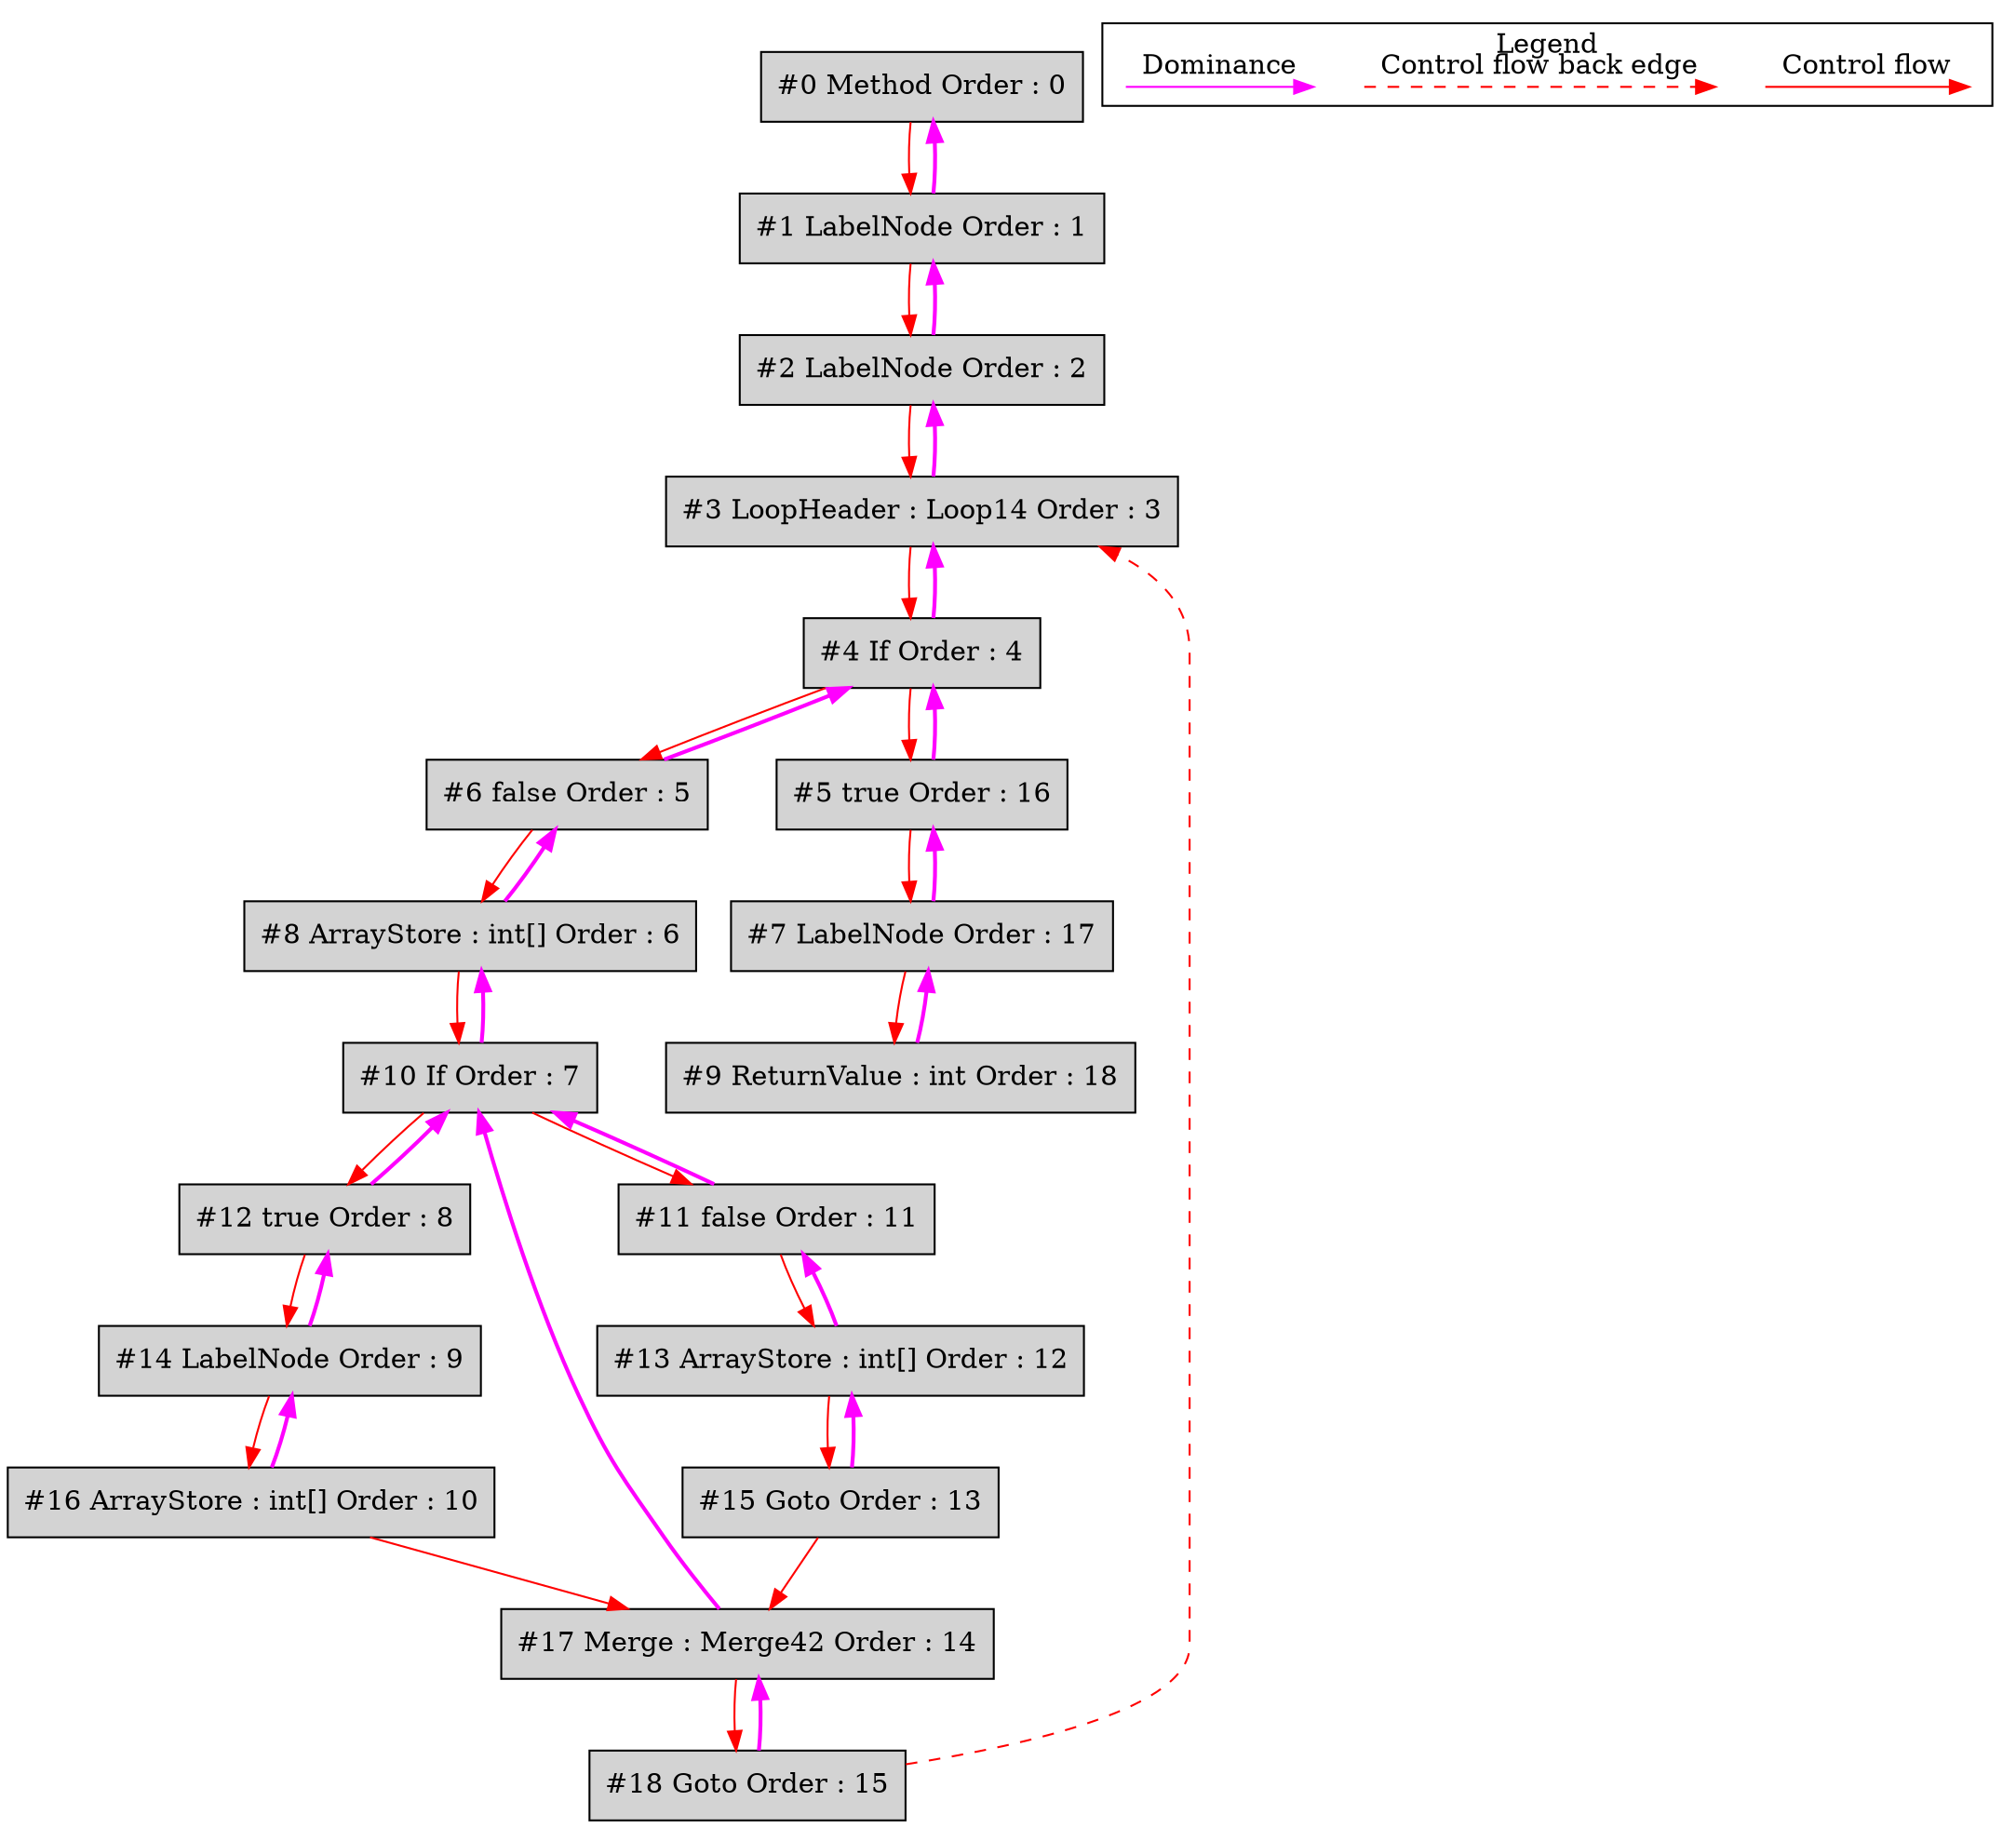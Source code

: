 digraph debugoutput {
 ordering="in";
 node0[label="#0 Method Order : 0",shape=box, fillcolor=lightgrey, style=filled];
 node1[label="#1 LabelNode Order : 1",shape=box, fillcolor=lightgrey, style=filled];
 node1 -> node0[dir="forward" color="fuchsia" penwidth="2"];
 node0 -> node1[labeldistance=2, color=red, fontcolor=red];
 node2[label="#2 LabelNode Order : 2",shape=box, fillcolor=lightgrey, style=filled];
 node2 -> node1[dir="forward" color="fuchsia" penwidth="2"];
 node1 -> node2[labeldistance=2, color=red, fontcolor=red];
 node3[label="#3 LoopHeader : Loop14 Order : 3",shape=box, fillcolor=lightgrey, style=filled];
 node3 -> node2[dir="forward" color="fuchsia" penwidth="2"];
 node2 -> node3[labeldistance=2, color=red, fontcolor=red];
 node18 -> node3[labeldistance=2, color=red, fontcolor=red, style=dashed];
 node4[label="#4 If Order : 4",shape=box, fillcolor=lightgrey, style=filled];
 node4 -> node3[dir="forward" color="fuchsia" penwidth="2"];
 node3 -> node4[labeldistance=2, color=red, fontcolor=red];
 node5[label="#5 true Order : 16",shape=box, fillcolor=lightgrey, style=filled];
 node5 -> node4[dir="forward" color="fuchsia" penwidth="2"];
 node4 -> node5[labeldistance=2, color=red, fontcolor=red];
 node6[label="#6 false Order : 5",shape=box, fillcolor=lightgrey, style=filled];
 node6 -> node4[dir="forward" color="fuchsia" penwidth="2"];
 node4 -> node6[labeldistance=2, color=red, fontcolor=red];
 node7[label="#7 LabelNode Order : 17",shape=box, fillcolor=lightgrey, style=filled];
 node7 -> node5[dir="forward" color="fuchsia" penwidth="2"];
 node5 -> node7[labeldistance=2, color=red, fontcolor=red];
 node8[label="#8 ArrayStore : int[] Order : 6",shape=box, fillcolor=lightgrey, style=filled];
 node8 -> node6[dir="forward" color="fuchsia" penwidth="2"];
 node6 -> node8[labeldistance=2, color=red, fontcolor=red];
 node9[label="#9 ReturnValue : int Order : 18",shape=box, fillcolor=lightgrey, style=filled];
 node9 -> node7[dir="forward" color="fuchsia" penwidth="2"];
 node7 -> node9[labeldistance=2, color=red, fontcolor=red];
 node10[label="#10 If Order : 7",shape=box, fillcolor=lightgrey, style=filled];
 node10 -> node8[dir="forward" color="fuchsia" penwidth="2"];
 node8 -> node10[labeldistance=2, color=red, fontcolor=red];
 node11[label="#11 false Order : 11",shape=box, fillcolor=lightgrey, style=filled];
 node11 -> node10[dir="forward" color="fuchsia" penwidth="2"];
 node10 -> node11[labeldistance=2, color=red, fontcolor=red];
 node12[label="#12 true Order : 8",shape=box, fillcolor=lightgrey, style=filled];
 node12 -> node10[dir="forward" color="fuchsia" penwidth="2"];
 node10 -> node12[labeldistance=2, color=red, fontcolor=red];
 node13[label="#13 ArrayStore : int[] Order : 12",shape=box, fillcolor=lightgrey, style=filled];
 node13 -> node11[dir="forward" color="fuchsia" penwidth="2"];
 node11 -> node13[labeldistance=2, color=red, fontcolor=red];
 node14[label="#14 LabelNode Order : 9",shape=box, fillcolor=lightgrey, style=filled];
 node14 -> node12[dir="forward" color="fuchsia" penwidth="2"];
 node12 -> node14[labeldistance=2, color=red, fontcolor=red];
 node15[label="#15 Goto Order : 13",shape=box, fillcolor=lightgrey, style=filled];
 node15 -> node13[dir="forward" color="fuchsia" penwidth="2"];
 node13 -> node15[labeldistance=2, color=red, fontcolor=red];
 node16[label="#16 ArrayStore : int[] Order : 10",shape=box, fillcolor=lightgrey, style=filled];
 node16 -> node14[dir="forward" color="fuchsia" penwidth="2"];
 node14 -> node16[labeldistance=2, color=red, fontcolor=red];
 node17[label="#17 Merge : Merge42 Order : 14",shape=box, fillcolor=lightgrey, style=filled];
 node17 -> node10[dir="forward" color="fuchsia" penwidth="2"];
 node15 -> node17[labeldistance=2, color=red, fontcolor=red];
 node16 -> node17[labeldistance=2, color=red, fontcolor=red];
 node18[label="#18 Goto Order : 15",shape=box, fillcolor=lightgrey, style=filled];
 node18 -> node17[dir="forward" color="fuchsia" penwidth="2"];
 node17 -> node18[labeldistance=2, color=red, fontcolor=red];
 subgraph cluster_000 {
  label = "Legend";
  node [shape=point]
  {
   rank=same;
   c0 [style = invis];
   c1 [style = invis];
   c2 [style = invis];
   c3 [style = invis];
   d8 [style = invis];
   d9 [style = invis];

  }
  c0 -> c1 [label="Control flow", style=solid, color=red]
  c2 -> c3 [label="Control flow back edge", style=dashed, color=red]
  d8 -> d9 [label="Dominance", color=fuchsia, style=solid]
 }

}
